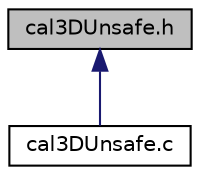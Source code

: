 digraph "cal3DUnsafe.h"
{
  edge [fontname="Helvetica",fontsize="10",labelfontname="Helvetica",labelfontsize="10"];
  node [fontname="Helvetica",fontsize="10",shape=record];
  Node1 [label="cal3DUnsafe.h",height=0.2,width=0.4,color="black", fillcolor="grey75", style="filled" fontcolor="black"];
  Node1 -> Node2 [dir="back",color="midnightblue",fontsize="10",style="solid",fontname="Helvetica"];
  Node2 [label="cal3DUnsafe.c",height=0.2,width=0.4,color="black", fillcolor="white", style="filled",URL="$cal3_d_unsafe_8c.html"];
}

